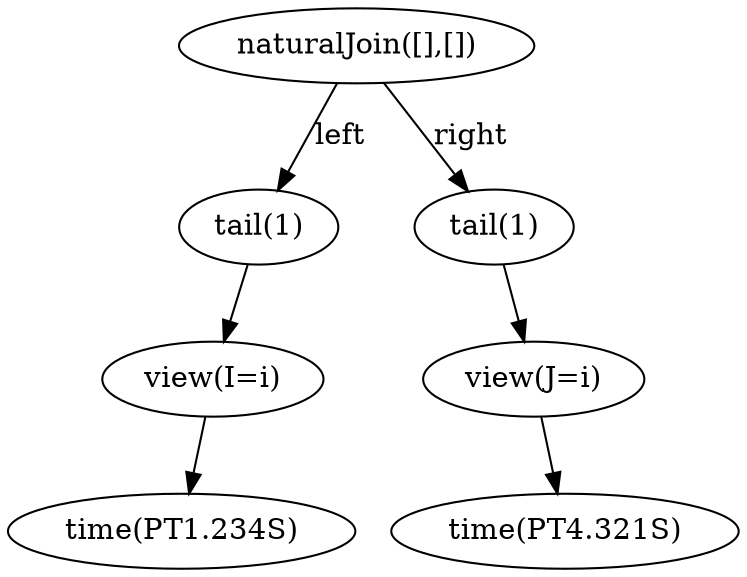 digraph {
"op_0" ["label"="time(PT1.234S)"]
"op_1" ["label"="view(I=i)"]
"op_2" ["label"="tail(1)"]
"op_3" ["label"="time(PT4.321S)"]
"op_4" ["label"="view(J=i)"]
"op_5" ["label"="tail(1)"]
"op_6" ["label"="naturalJoin([],[])"]
"op_1" -> "op_0"
"op_2" -> "op_1"
"op_4" -> "op_3"
"op_5" -> "op_4"
"op_6" -> "op_2" ["label"="left"]
"op_6" -> "op_5" ["label"="right"]
}